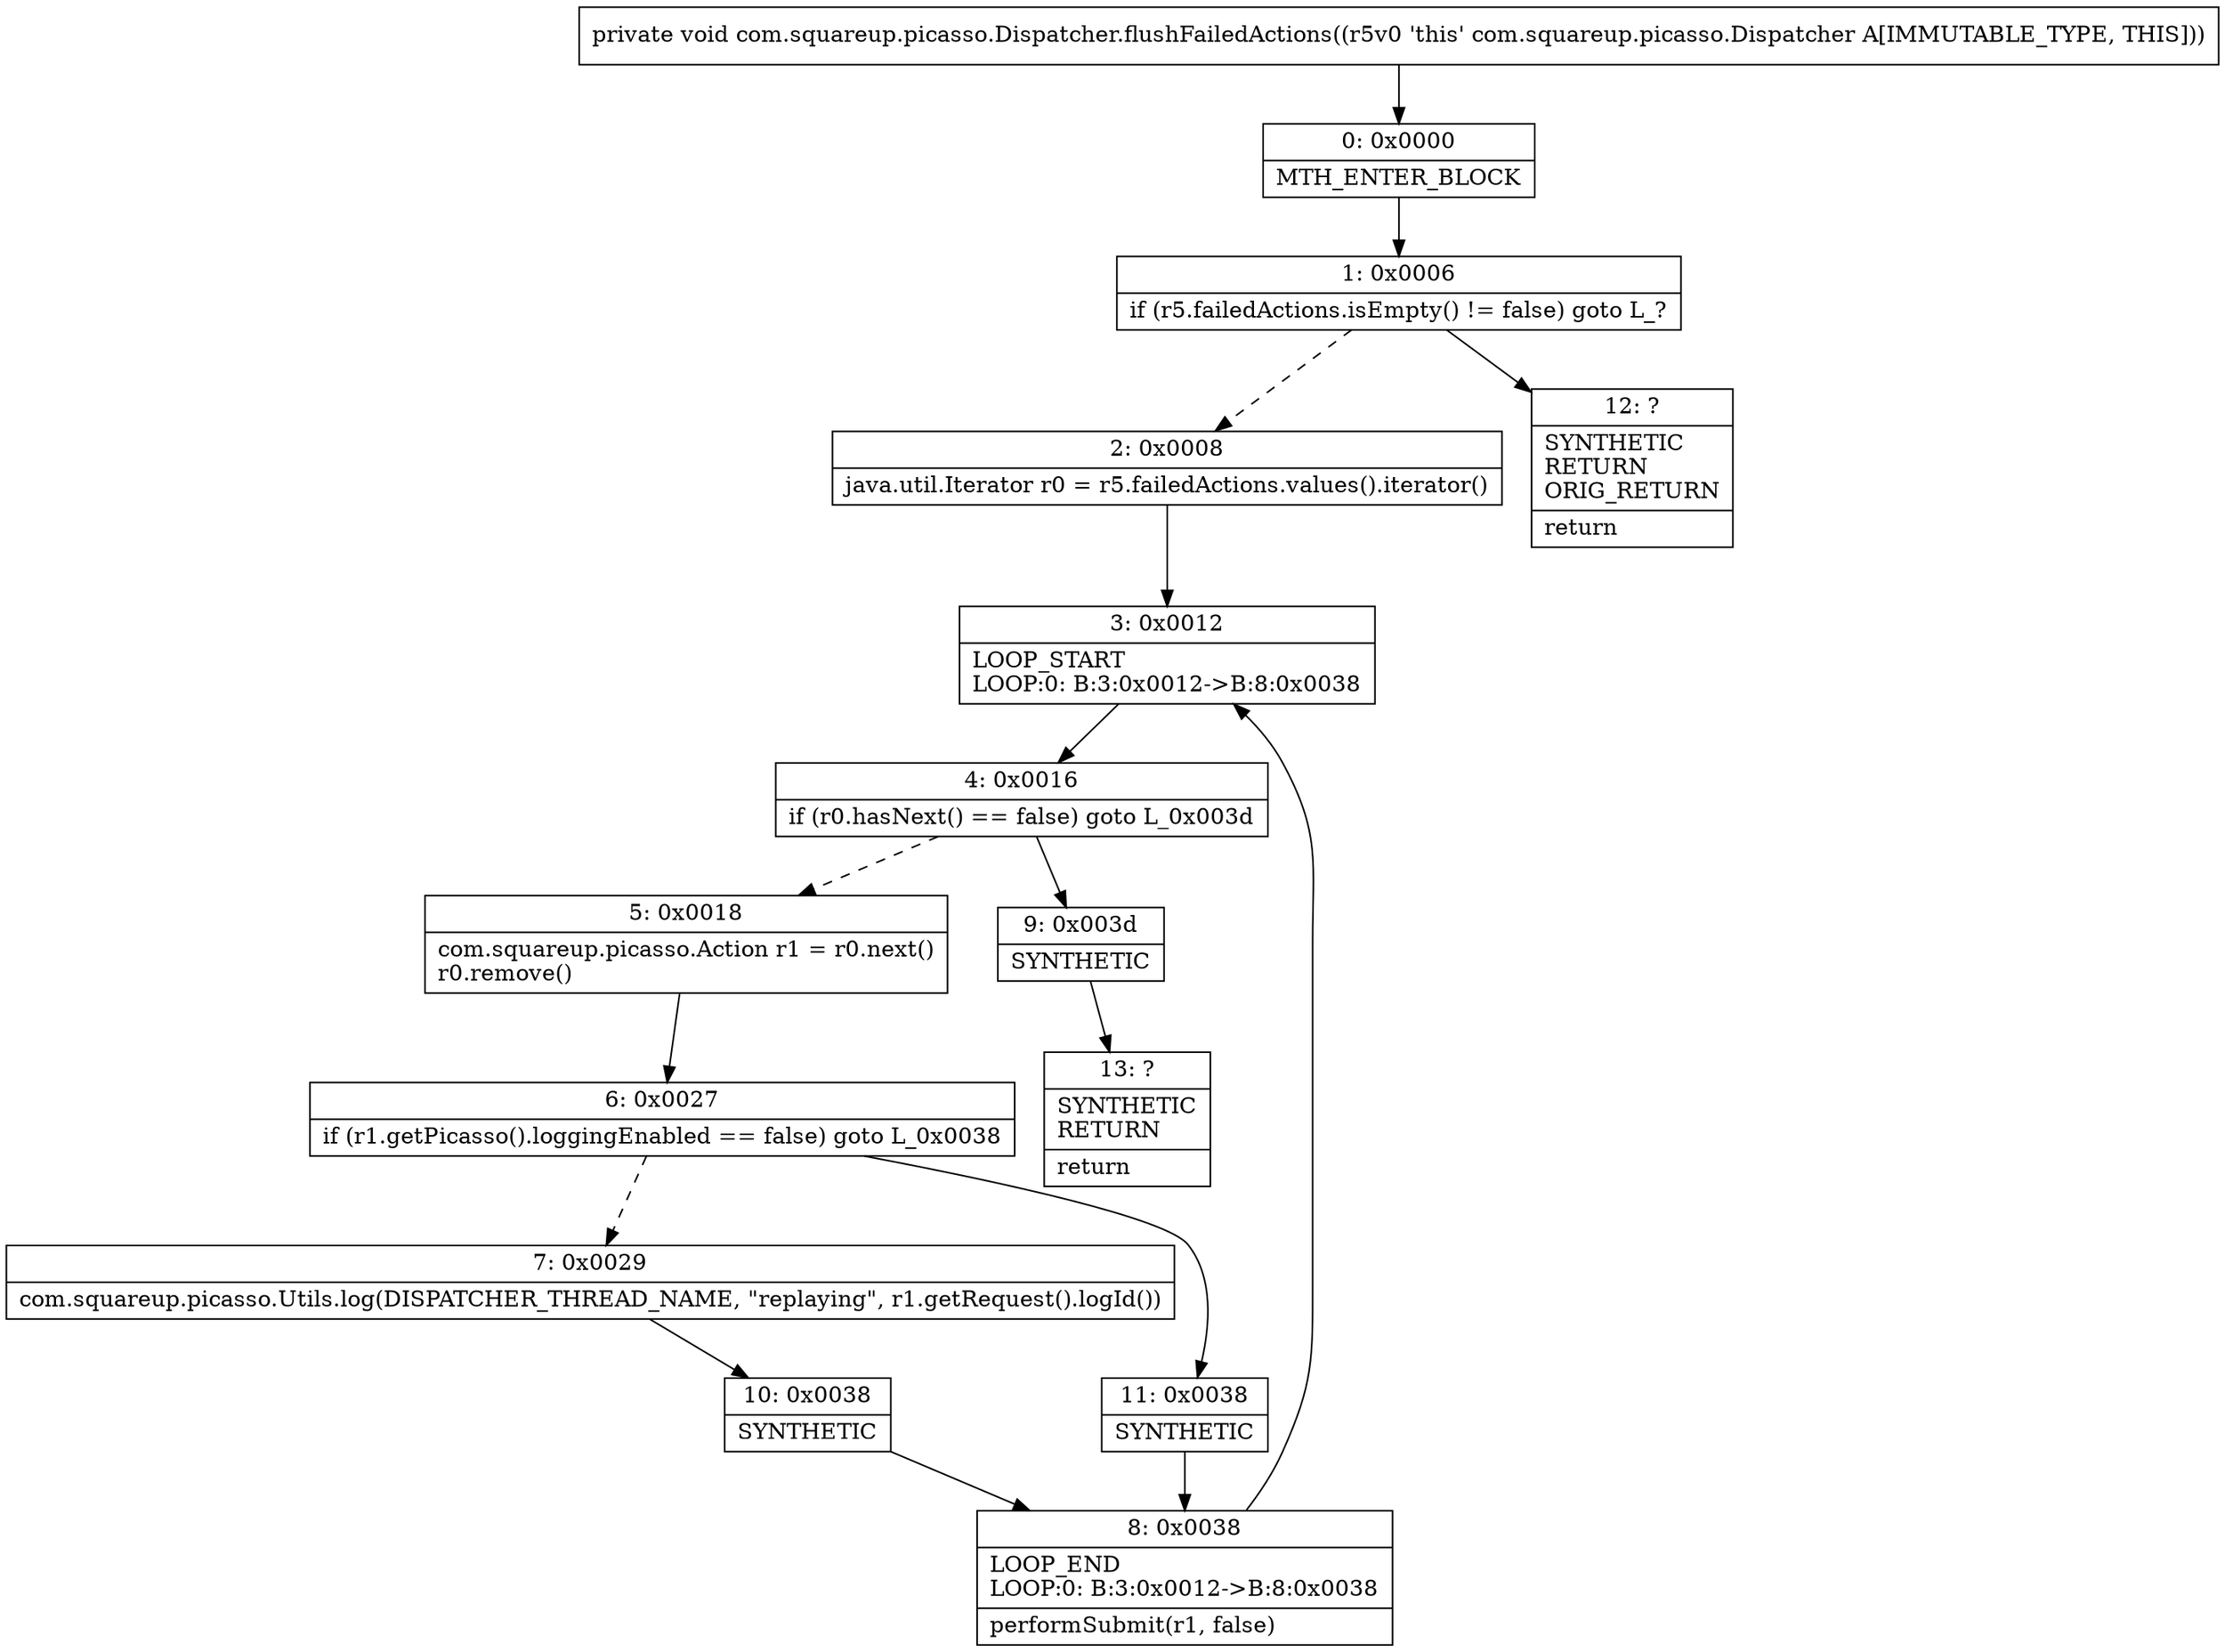 digraph "CFG forcom.squareup.picasso.Dispatcher.flushFailedActions()V" {
Node_0 [shape=record,label="{0\:\ 0x0000|MTH_ENTER_BLOCK\l}"];
Node_1 [shape=record,label="{1\:\ 0x0006|if (r5.failedActions.isEmpty() != false) goto L_?\l}"];
Node_2 [shape=record,label="{2\:\ 0x0008|java.util.Iterator r0 = r5.failedActions.values().iterator()\l}"];
Node_3 [shape=record,label="{3\:\ 0x0012|LOOP_START\lLOOP:0: B:3:0x0012\-\>B:8:0x0038\l}"];
Node_4 [shape=record,label="{4\:\ 0x0016|if (r0.hasNext() == false) goto L_0x003d\l}"];
Node_5 [shape=record,label="{5\:\ 0x0018|com.squareup.picasso.Action r1 = r0.next()\lr0.remove()\l}"];
Node_6 [shape=record,label="{6\:\ 0x0027|if (r1.getPicasso().loggingEnabled == false) goto L_0x0038\l}"];
Node_7 [shape=record,label="{7\:\ 0x0029|com.squareup.picasso.Utils.log(DISPATCHER_THREAD_NAME, \"replaying\", r1.getRequest().logId())\l}"];
Node_8 [shape=record,label="{8\:\ 0x0038|LOOP_END\lLOOP:0: B:3:0x0012\-\>B:8:0x0038\l|performSubmit(r1, false)\l}"];
Node_9 [shape=record,label="{9\:\ 0x003d|SYNTHETIC\l}"];
Node_10 [shape=record,label="{10\:\ 0x0038|SYNTHETIC\l}"];
Node_11 [shape=record,label="{11\:\ 0x0038|SYNTHETIC\l}"];
Node_12 [shape=record,label="{12\:\ ?|SYNTHETIC\lRETURN\lORIG_RETURN\l|return\l}"];
Node_13 [shape=record,label="{13\:\ ?|SYNTHETIC\lRETURN\l|return\l}"];
MethodNode[shape=record,label="{private void com.squareup.picasso.Dispatcher.flushFailedActions((r5v0 'this' com.squareup.picasso.Dispatcher A[IMMUTABLE_TYPE, THIS])) }"];
MethodNode -> Node_0;
Node_0 -> Node_1;
Node_1 -> Node_2[style=dashed];
Node_1 -> Node_12;
Node_2 -> Node_3;
Node_3 -> Node_4;
Node_4 -> Node_5[style=dashed];
Node_4 -> Node_9;
Node_5 -> Node_6;
Node_6 -> Node_7[style=dashed];
Node_6 -> Node_11;
Node_7 -> Node_10;
Node_8 -> Node_3;
Node_9 -> Node_13;
Node_10 -> Node_8;
Node_11 -> Node_8;
}

